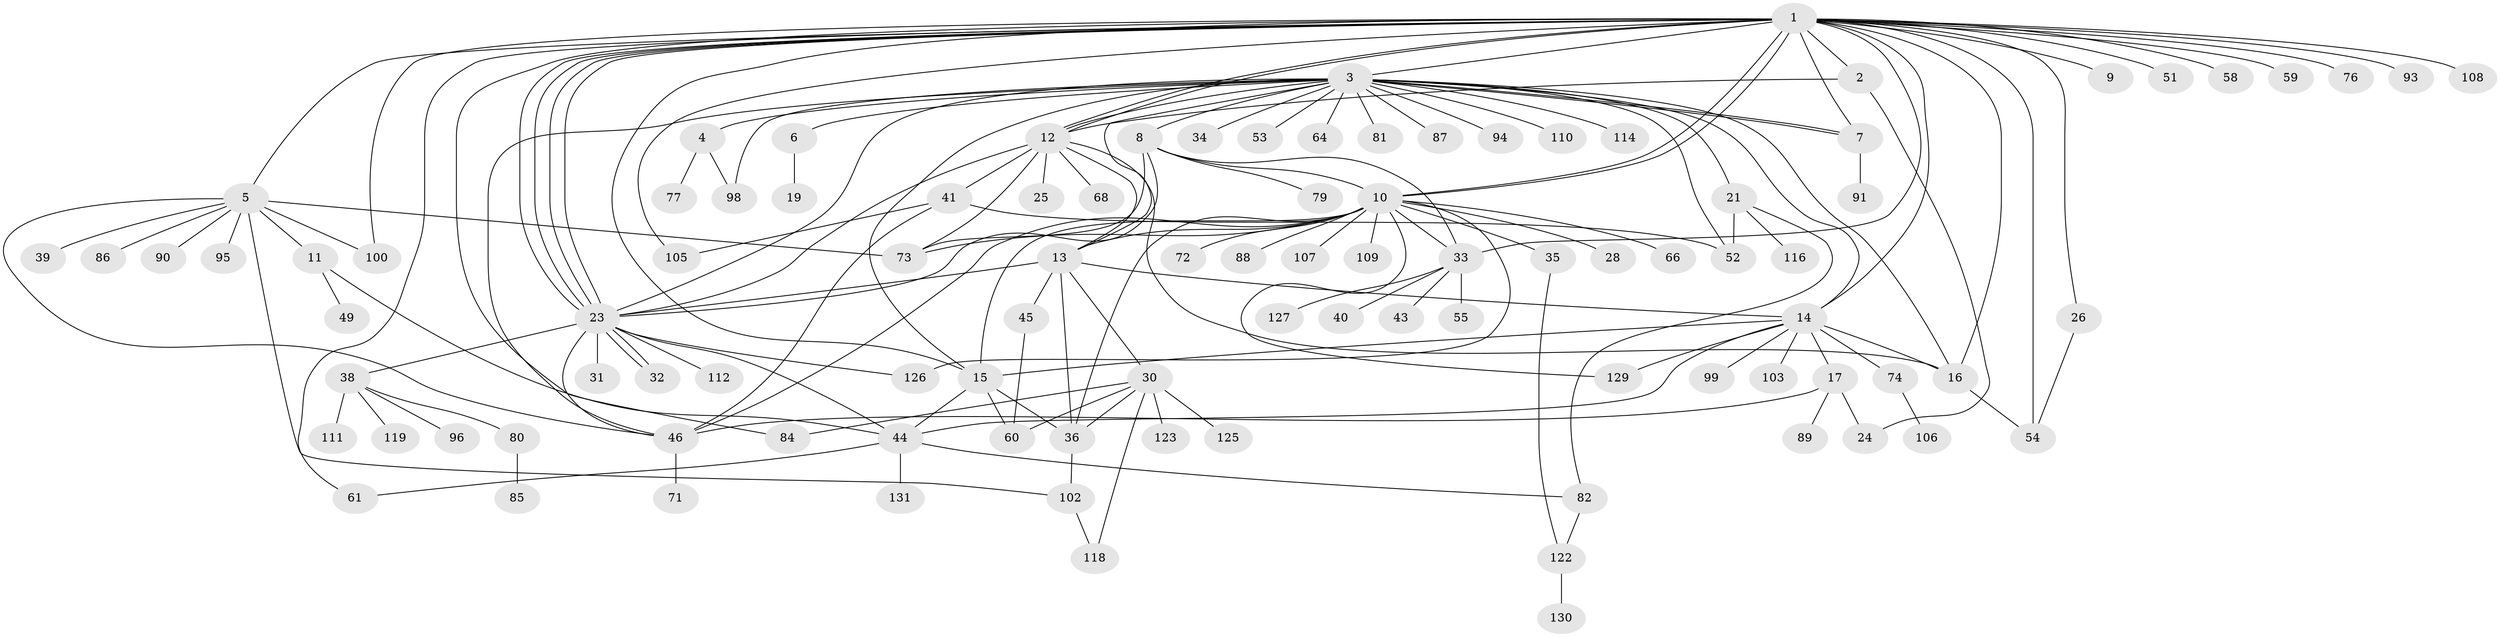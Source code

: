 // Generated by graph-tools (version 1.1) at 2025/52/02/27/25 19:52:00]
// undirected, 99 vertices, 157 edges
graph export_dot {
graph [start="1"]
  node [color=gray90,style=filled];
  1 [super="+22"];
  2;
  3 [super="+20"];
  4 [super="+57"];
  5 [super="+29"];
  6 [super="+104"];
  7 [super="+18"];
  8 [super="+50"];
  9;
  10 [super="+78"];
  11 [super="+97"];
  12 [super="+124"];
  13 [super="+27"];
  14 [super="+65"];
  15 [super="+83"];
  16;
  17 [super="+37"];
  19 [super="+69"];
  21 [super="+42"];
  23 [super="+101"];
  24;
  25;
  26;
  28;
  30;
  31 [super="+48"];
  32;
  33 [super="+92"];
  34;
  35 [super="+63"];
  36 [super="+121"];
  38 [super="+70"];
  39;
  40;
  41 [super="+120"];
  43;
  44 [super="+128"];
  45 [super="+47"];
  46 [super="+62"];
  49;
  51;
  52;
  53;
  54 [super="+56"];
  55;
  58;
  59;
  60;
  61 [super="+75"];
  64 [super="+67"];
  66;
  68;
  71;
  72;
  73;
  74;
  76;
  77;
  79;
  80;
  81;
  82 [super="+113"];
  84;
  85;
  86;
  87;
  88;
  89;
  90;
  91;
  93;
  94;
  95;
  96;
  98;
  99;
  100;
  102 [super="+117"];
  103;
  105;
  106;
  107;
  108 [super="+115"];
  109;
  110;
  111;
  112;
  114;
  116;
  118;
  119;
  122;
  123;
  125;
  126;
  127;
  129;
  130;
  131;
  1 -- 2;
  1 -- 3;
  1 -- 5;
  1 -- 9;
  1 -- 10;
  1 -- 10;
  1 -- 12;
  1 -- 12;
  1 -- 14;
  1 -- 15;
  1 -- 23;
  1 -- 23;
  1 -- 23;
  1 -- 23;
  1 -- 26;
  1 -- 33 [weight=2];
  1 -- 51;
  1 -- 54;
  1 -- 58;
  1 -- 59;
  1 -- 61;
  1 -- 76;
  1 -- 84;
  1 -- 100;
  1 -- 105;
  1 -- 108;
  1 -- 7;
  1 -- 16;
  1 -- 93;
  2 -- 12;
  2 -- 24;
  3 -- 4;
  3 -- 6;
  3 -- 7;
  3 -- 7;
  3 -- 8;
  3 -- 12;
  3 -- 13;
  3 -- 14;
  3 -- 16;
  3 -- 21;
  3 -- 23;
  3 -- 34;
  3 -- 46;
  3 -- 52;
  3 -- 53;
  3 -- 64;
  3 -- 81;
  3 -- 87;
  3 -- 94;
  3 -- 98;
  3 -- 110;
  3 -- 114;
  3 -- 15;
  4 -- 77;
  4 -- 98;
  5 -- 11;
  5 -- 39;
  5 -- 86;
  5 -- 90;
  5 -- 95;
  5 -- 102;
  5 -- 73;
  5 -- 100;
  5 -- 46;
  6 -- 19;
  7 -- 91;
  8 -- 23;
  8 -- 73;
  8 -- 79;
  8 -- 33;
  8 -- 10;
  10 -- 13;
  10 -- 28;
  10 -- 33;
  10 -- 35 [weight=2];
  10 -- 36;
  10 -- 66;
  10 -- 72;
  10 -- 73;
  10 -- 88;
  10 -- 107;
  10 -- 109;
  10 -- 129;
  10 -- 15;
  10 -- 126;
  10 -- 46;
  11 -- 44;
  11 -- 49;
  12 -- 13;
  12 -- 16;
  12 -- 25;
  12 -- 41;
  12 -- 68;
  12 -- 73;
  12 -- 23;
  13 -- 14;
  13 -- 30;
  13 -- 36;
  13 -- 45;
  13 -- 23;
  14 -- 15;
  14 -- 16;
  14 -- 17 [weight=2];
  14 -- 44;
  14 -- 74;
  14 -- 99;
  14 -- 103;
  14 -- 129;
  15 -- 36;
  15 -- 60;
  15 -- 44;
  16 -- 54;
  17 -- 46;
  17 -- 24;
  17 -- 89;
  21 -- 52;
  21 -- 82;
  21 -- 116;
  23 -- 31;
  23 -- 32;
  23 -- 32;
  23 -- 38;
  23 -- 44;
  23 -- 112;
  23 -- 126;
  23 -- 46;
  26 -- 54;
  30 -- 36;
  30 -- 60;
  30 -- 84;
  30 -- 118;
  30 -- 123;
  30 -- 125;
  33 -- 40;
  33 -- 43;
  33 -- 55;
  33 -- 127;
  35 -- 122;
  36 -- 102;
  38 -- 80;
  38 -- 96;
  38 -- 119;
  38 -- 111;
  41 -- 52;
  41 -- 105;
  41 -- 46;
  44 -- 82;
  44 -- 131;
  44 -- 61;
  45 -- 60;
  46 -- 71;
  74 -- 106;
  80 -- 85;
  82 -- 122;
  102 -- 118;
  122 -- 130;
}
